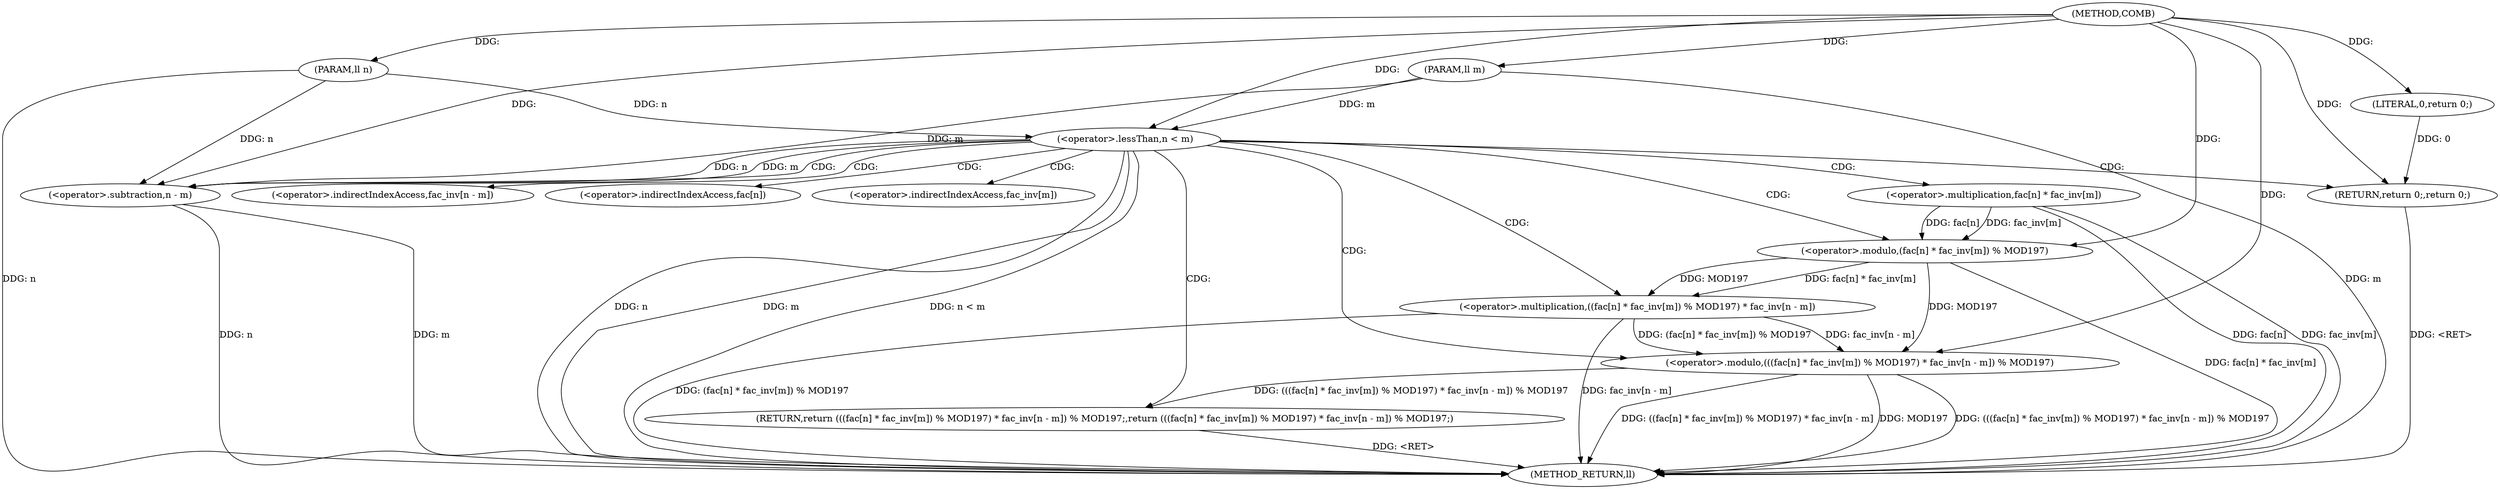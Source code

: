 digraph "COMB" {  
"1000332" [label = "(METHOD,COMB)" ]
"1000360" [label = "(METHOD_RETURN,ll)" ]
"1000333" [label = "(PARAM,ll n)" ]
"1000334" [label = "(PARAM,ll m)" ]
"1000342" [label = "(RETURN,return (((fac[n] * fac_inv[m]) % MOD197) * fac_inv[n - m]) % MOD197;,return (((fac[n] * fac_inv[m]) % MOD197) * fac_inv[n - m]) % MOD197;)" ]
"1000337" [label = "(<operator>.lessThan,n < m)" ]
"1000340" [label = "(RETURN,return 0;,return 0;)" ]
"1000343" [label = "(<operator>.modulo,(((fac[n] * fac_inv[m]) % MOD197) * fac_inv[n - m]) % MOD197)" ]
"1000341" [label = "(LITERAL,0,return 0;)" ]
"1000344" [label = "(<operator>.multiplication,((fac[n] * fac_inv[m]) % MOD197) * fac_inv[n - m])" ]
"1000345" [label = "(<operator>.modulo,(fac[n] * fac_inv[m]) % MOD197)" ]
"1000346" [label = "(<operator>.multiplication,fac[n] * fac_inv[m])" ]
"1000356" [label = "(<operator>.subtraction,n - m)" ]
"1000354" [label = "(<operator>.indirectIndexAccess,fac_inv[n - m])" ]
"1000347" [label = "(<operator>.indirectIndexAccess,fac[n])" ]
"1000350" [label = "(<operator>.indirectIndexAccess,fac_inv[m])" ]
  "1000342" -> "1000360"  [ label = "DDG: <RET>"] 
  "1000340" -> "1000360"  [ label = "DDG: <RET>"] 
  "1000333" -> "1000360"  [ label = "DDG: n"] 
  "1000334" -> "1000360"  [ label = "DDG: m"] 
  "1000337" -> "1000360"  [ label = "DDG: n"] 
  "1000337" -> "1000360"  [ label = "DDG: m"] 
  "1000337" -> "1000360"  [ label = "DDG: n < m"] 
  "1000346" -> "1000360"  [ label = "DDG: fac[n]"] 
  "1000346" -> "1000360"  [ label = "DDG: fac_inv[m]"] 
  "1000345" -> "1000360"  [ label = "DDG: fac[n] * fac_inv[m]"] 
  "1000344" -> "1000360"  [ label = "DDG: (fac[n] * fac_inv[m]) % MOD197"] 
  "1000356" -> "1000360"  [ label = "DDG: n"] 
  "1000356" -> "1000360"  [ label = "DDG: m"] 
  "1000344" -> "1000360"  [ label = "DDG: fac_inv[n - m]"] 
  "1000343" -> "1000360"  [ label = "DDG: ((fac[n] * fac_inv[m]) % MOD197) * fac_inv[n - m]"] 
  "1000343" -> "1000360"  [ label = "DDG: MOD197"] 
  "1000343" -> "1000360"  [ label = "DDG: (((fac[n] * fac_inv[m]) % MOD197) * fac_inv[n - m]) % MOD197"] 
  "1000332" -> "1000333"  [ label = "DDG: "] 
  "1000332" -> "1000334"  [ label = "DDG: "] 
  "1000343" -> "1000342"  [ label = "DDG: (((fac[n] * fac_inv[m]) % MOD197) * fac_inv[n - m]) % MOD197"] 
  "1000341" -> "1000340"  [ label = "DDG: 0"] 
  "1000332" -> "1000340"  [ label = "DDG: "] 
  "1000333" -> "1000337"  [ label = "DDG: n"] 
  "1000332" -> "1000337"  [ label = "DDG: "] 
  "1000334" -> "1000337"  [ label = "DDG: m"] 
  "1000332" -> "1000341"  [ label = "DDG: "] 
  "1000344" -> "1000343"  [ label = "DDG: (fac[n] * fac_inv[m]) % MOD197"] 
  "1000344" -> "1000343"  [ label = "DDG: fac_inv[n - m]"] 
  "1000345" -> "1000343"  [ label = "DDG: MOD197"] 
  "1000332" -> "1000343"  [ label = "DDG: "] 
  "1000345" -> "1000344"  [ label = "DDG: MOD197"] 
  "1000345" -> "1000344"  [ label = "DDG: fac[n] * fac_inv[m]"] 
  "1000346" -> "1000345"  [ label = "DDG: fac[n]"] 
  "1000346" -> "1000345"  [ label = "DDG: fac_inv[m]"] 
  "1000332" -> "1000345"  [ label = "DDG: "] 
  "1000337" -> "1000356"  [ label = "DDG: n"] 
  "1000333" -> "1000356"  [ label = "DDG: n"] 
  "1000332" -> "1000356"  [ label = "DDG: "] 
  "1000337" -> "1000356"  [ label = "DDG: m"] 
  "1000334" -> "1000356"  [ label = "DDG: m"] 
  "1000337" -> "1000356"  [ label = "CDG: "] 
  "1000337" -> "1000344"  [ label = "CDG: "] 
  "1000337" -> "1000346"  [ label = "CDG: "] 
  "1000337" -> "1000342"  [ label = "CDG: "] 
  "1000337" -> "1000350"  [ label = "CDG: "] 
  "1000337" -> "1000345"  [ label = "CDG: "] 
  "1000337" -> "1000354"  [ label = "CDG: "] 
  "1000337" -> "1000340"  [ label = "CDG: "] 
  "1000337" -> "1000347"  [ label = "CDG: "] 
  "1000337" -> "1000343"  [ label = "CDG: "] 
}
